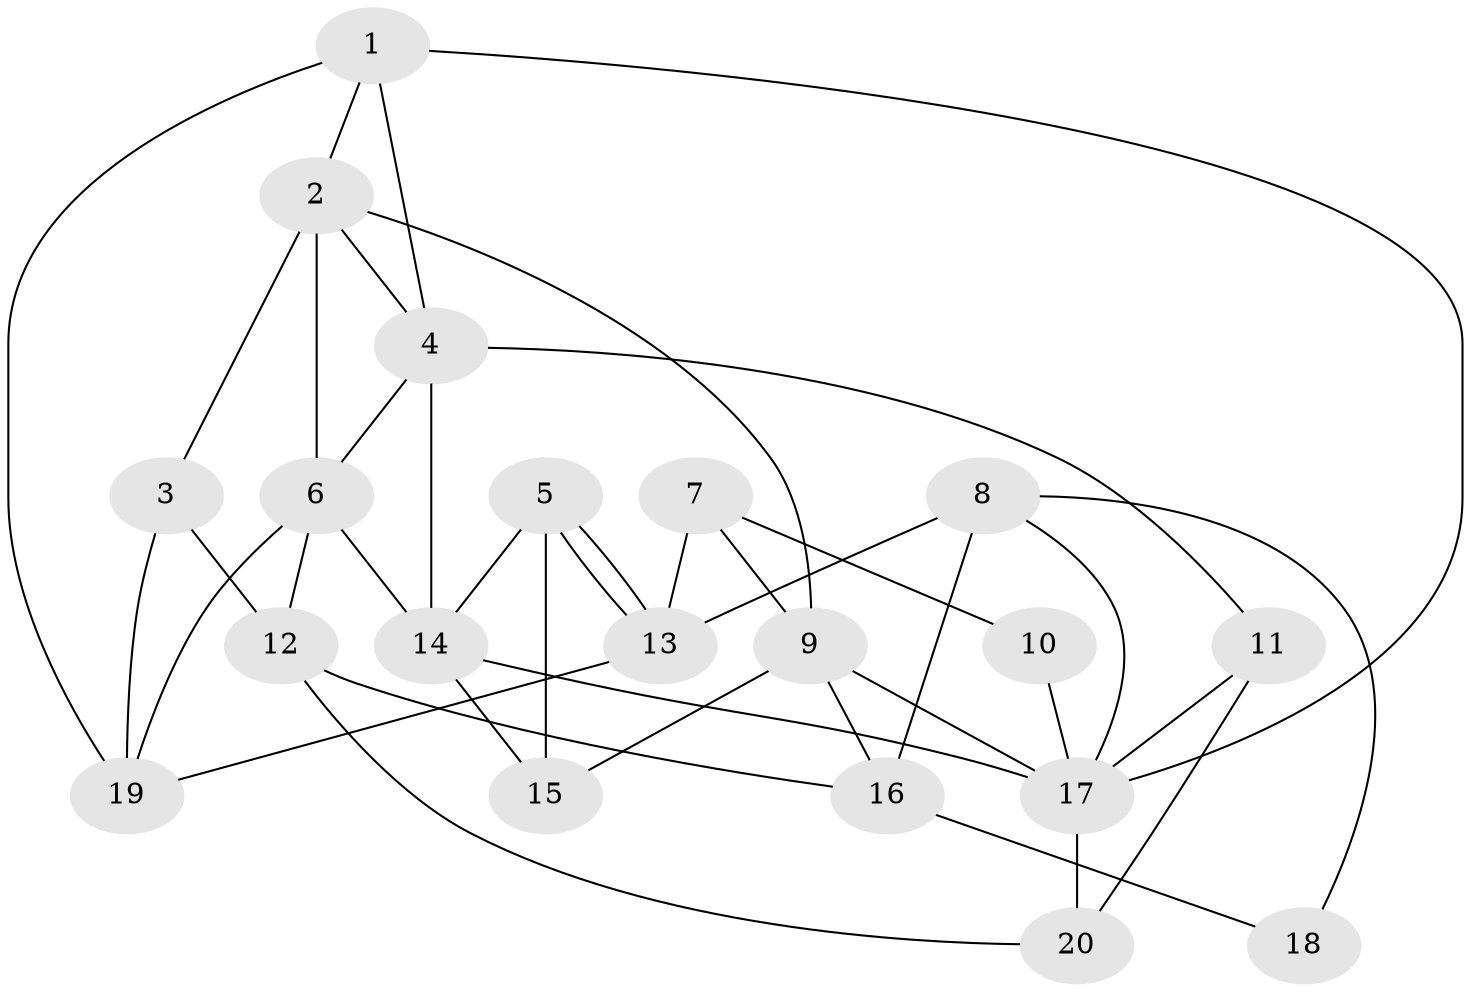// Generated by graph-tools (version 1.1) at 2025/46/02/15/25 05:46:28]
// undirected, 20 vertices, 40 edges
graph export_dot {
graph [start="1"]
  node [color=gray90,style=filled];
  1;
  2;
  3;
  4;
  5;
  6;
  7;
  8;
  9;
  10;
  11;
  12;
  13;
  14;
  15;
  16;
  17;
  18;
  19;
  20;
  1 -- 2;
  1 -- 17;
  1 -- 4;
  1 -- 19;
  2 -- 6;
  2 -- 4;
  2 -- 3;
  2 -- 9;
  3 -- 19;
  3 -- 12;
  4 -- 14;
  4 -- 6;
  4 -- 11;
  5 -- 13;
  5 -- 13;
  5 -- 15;
  5 -- 14;
  6 -- 14;
  6 -- 12;
  6 -- 19;
  7 -- 13;
  7 -- 9;
  7 -- 10;
  8 -- 13;
  8 -- 16;
  8 -- 17;
  8 -- 18;
  9 -- 17;
  9 -- 15;
  9 -- 16;
  10 -- 17;
  11 -- 20;
  11 -- 17;
  12 -- 16;
  12 -- 20;
  13 -- 19;
  14 -- 17;
  14 -- 15;
  16 -- 18;
  17 -- 20;
}
